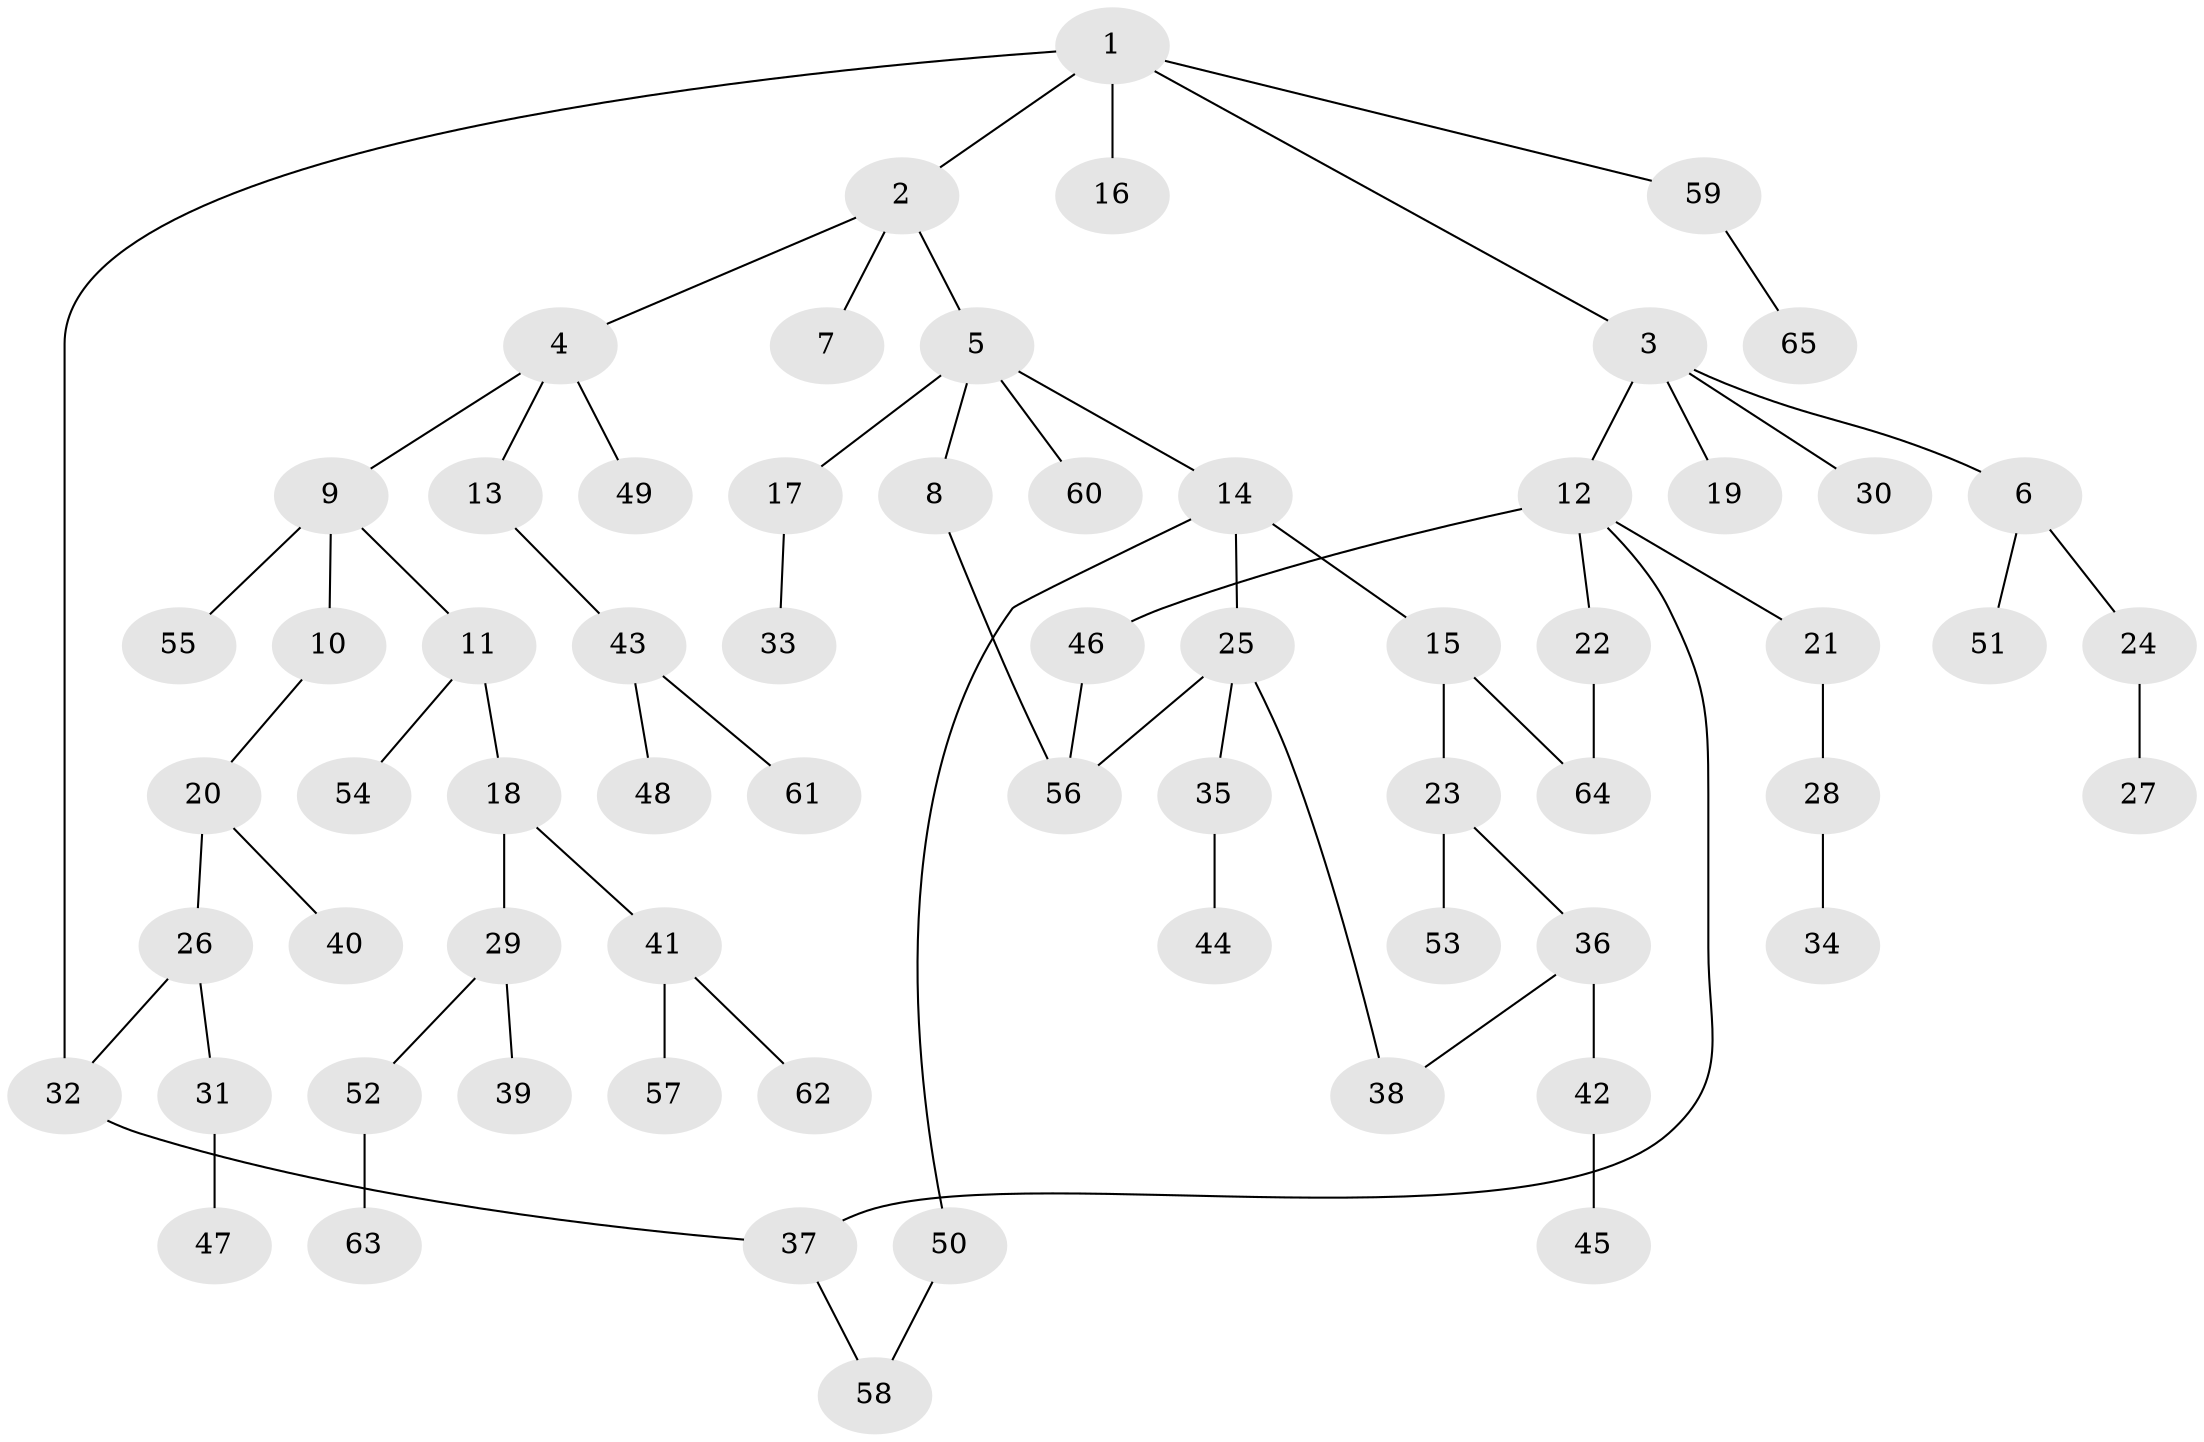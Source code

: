 // Generated by graph-tools (version 1.1) at 2025/01/03/09/25 03:01:02]
// undirected, 65 vertices, 71 edges
graph export_dot {
graph [start="1"]
  node [color=gray90,style=filled];
  1;
  2;
  3;
  4;
  5;
  6;
  7;
  8;
  9;
  10;
  11;
  12;
  13;
  14;
  15;
  16;
  17;
  18;
  19;
  20;
  21;
  22;
  23;
  24;
  25;
  26;
  27;
  28;
  29;
  30;
  31;
  32;
  33;
  34;
  35;
  36;
  37;
  38;
  39;
  40;
  41;
  42;
  43;
  44;
  45;
  46;
  47;
  48;
  49;
  50;
  51;
  52;
  53;
  54;
  55;
  56;
  57;
  58;
  59;
  60;
  61;
  62;
  63;
  64;
  65;
  1 -- 2;
  1 -- 3;
  1 -- 16;
  1 -- 59;
  1 -- 32;
  2 -- 4;
  2 -- 5;
  2 -- 7;
  3 -- 6;
  3 -- 12;
  3 -- 19;
  3 -- 30;
  4 -- 9;
  4 -- 13;
  4 -- 49;
  5 -- 8;
  5 -- 14;
  5 -- 17;
  5 -- 60;
  6 -- 24;
  6 -- 51;
  8 -- 56;
  9 -- 10;
  9 -- 11;
  9 -- 55;
  10 -- 20;
  11 -- 18;
  11 -- 54;
  12 -- 21;
  12 -- 22;
  12 -- 37;
  12 -- 46;
  13 -- 43;
  14 -- 15;
  14 -- 25;
  14 -- 50;
  15 -- 23;
  15 -- 64;
  17 -- 33;
  18 -- 29;
  18 -- 41;
  20 -- 26;
  20 -- 40;
  21 -- 28;
  22 -- 64;
  23 -- 36;
  23 -- 53;
  24 -- 27;
  25 -- 35;
  25 -- 38;
  25 -- 56;
  26 -- 31;
  26 -- 32;
  28 -- 34;
  29 -- 39;
  29 -- 52;
  31 -- 47;
  32 -- 37;
  35 -- 44;
  36 -- 42;
  36 -- 38;
  37 -- 58;
  41 -- 57;
  41 -- 62;
  42 -- 45;
  43 -- 48;
  43 -- 61;
  46 -- 56;
  50 -- 58;
  52 -- 63;
  59 -- 65;
}
